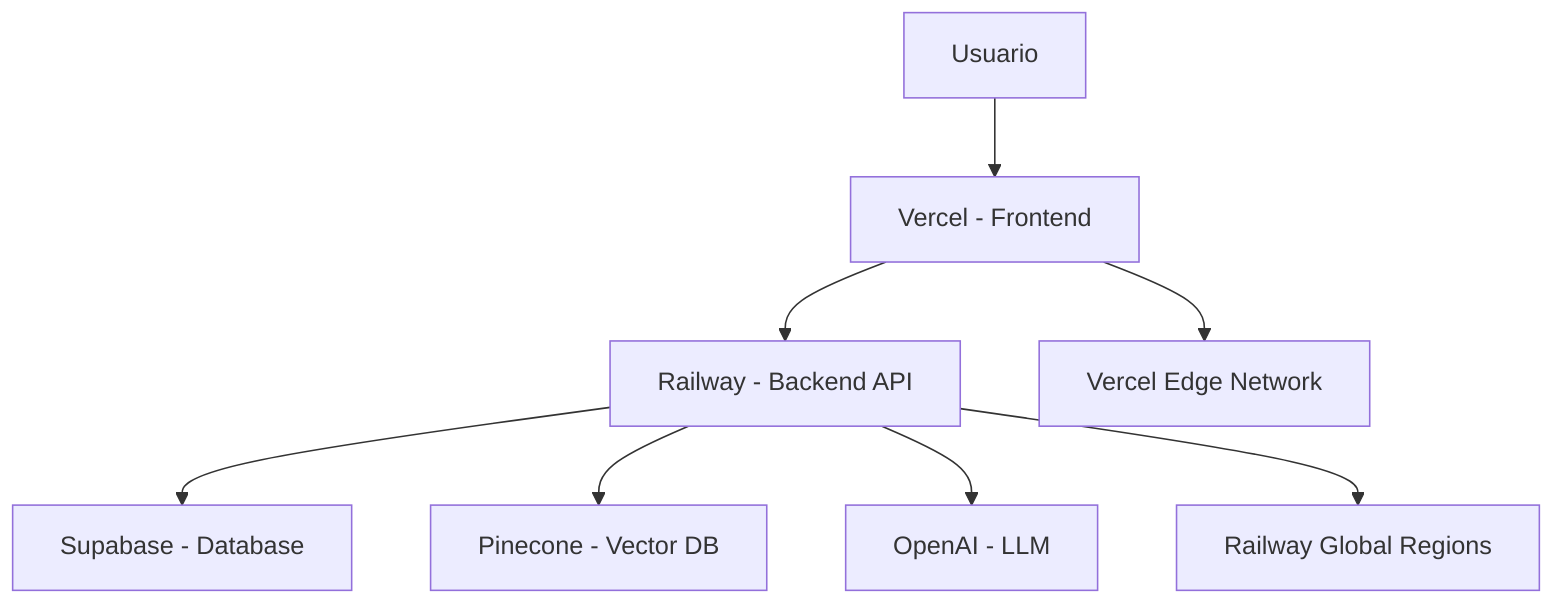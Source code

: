 graph TD
    A[Usuario] --> B[Vercel - Frontend]
    B --> C[Railway - Backend API]
    C --> D[Supabase - Database]
    C --> E[Pinecone - Vector DB]
    C --> F[OpenAI - LLM]

    B --> G[Vercel Edge Network]
    C --> H[Railway Global Regions]